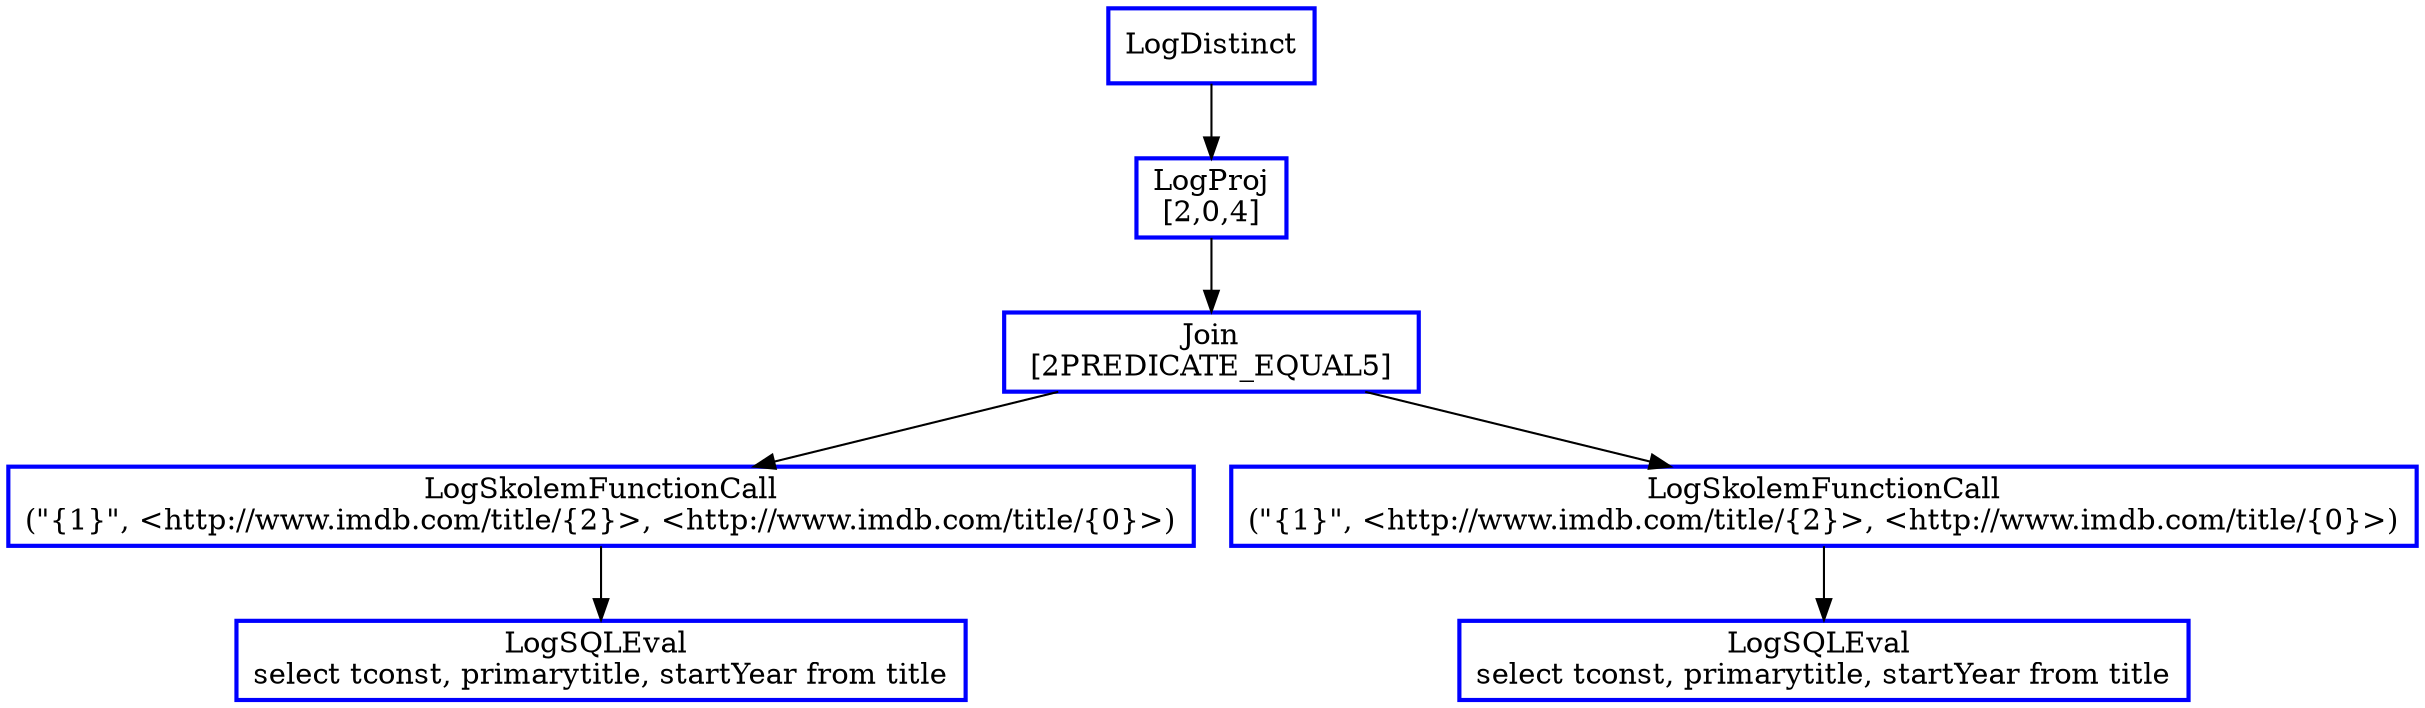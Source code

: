 digraph  g{
node [shape=rectangle, color=black, fontcolor=black, style=bold]
0 [label="LogDistinct" , color = blue] ; 
1 [label="LogProj
[2,0,4]" , color = blue] ; 
0 -> 1 ; 
2 [label="Join\n [2PREDICATE_EQUAL5] ", color = blue] ; 
1 -> 2 ; 
3 [label="LogSkolemFunctionCall
(\"{1}\", <http://www.imdb.com/title/{2}>, <http://www.imdb.com/title/{0}>)" , color = blue] ; 
2 -> 3 ; 
4 [label="LogSQLEval 
select tconst, primarytitle, startYear from title", color = blue] ; 
3 -> 4 ; 
5 [label="LogSkolemFunctionCall
(\"{1}\", <http://www.imdb.com/title/{2}>, <http://www.imdb.com/title/{0}>)" , color = blue] ; 
2 -> 5 ; 
6 [label="LogSQLEval 
select tconst, primarytitle, startYear from title", color = blue] ; 
5 -> 6 ; 
}

